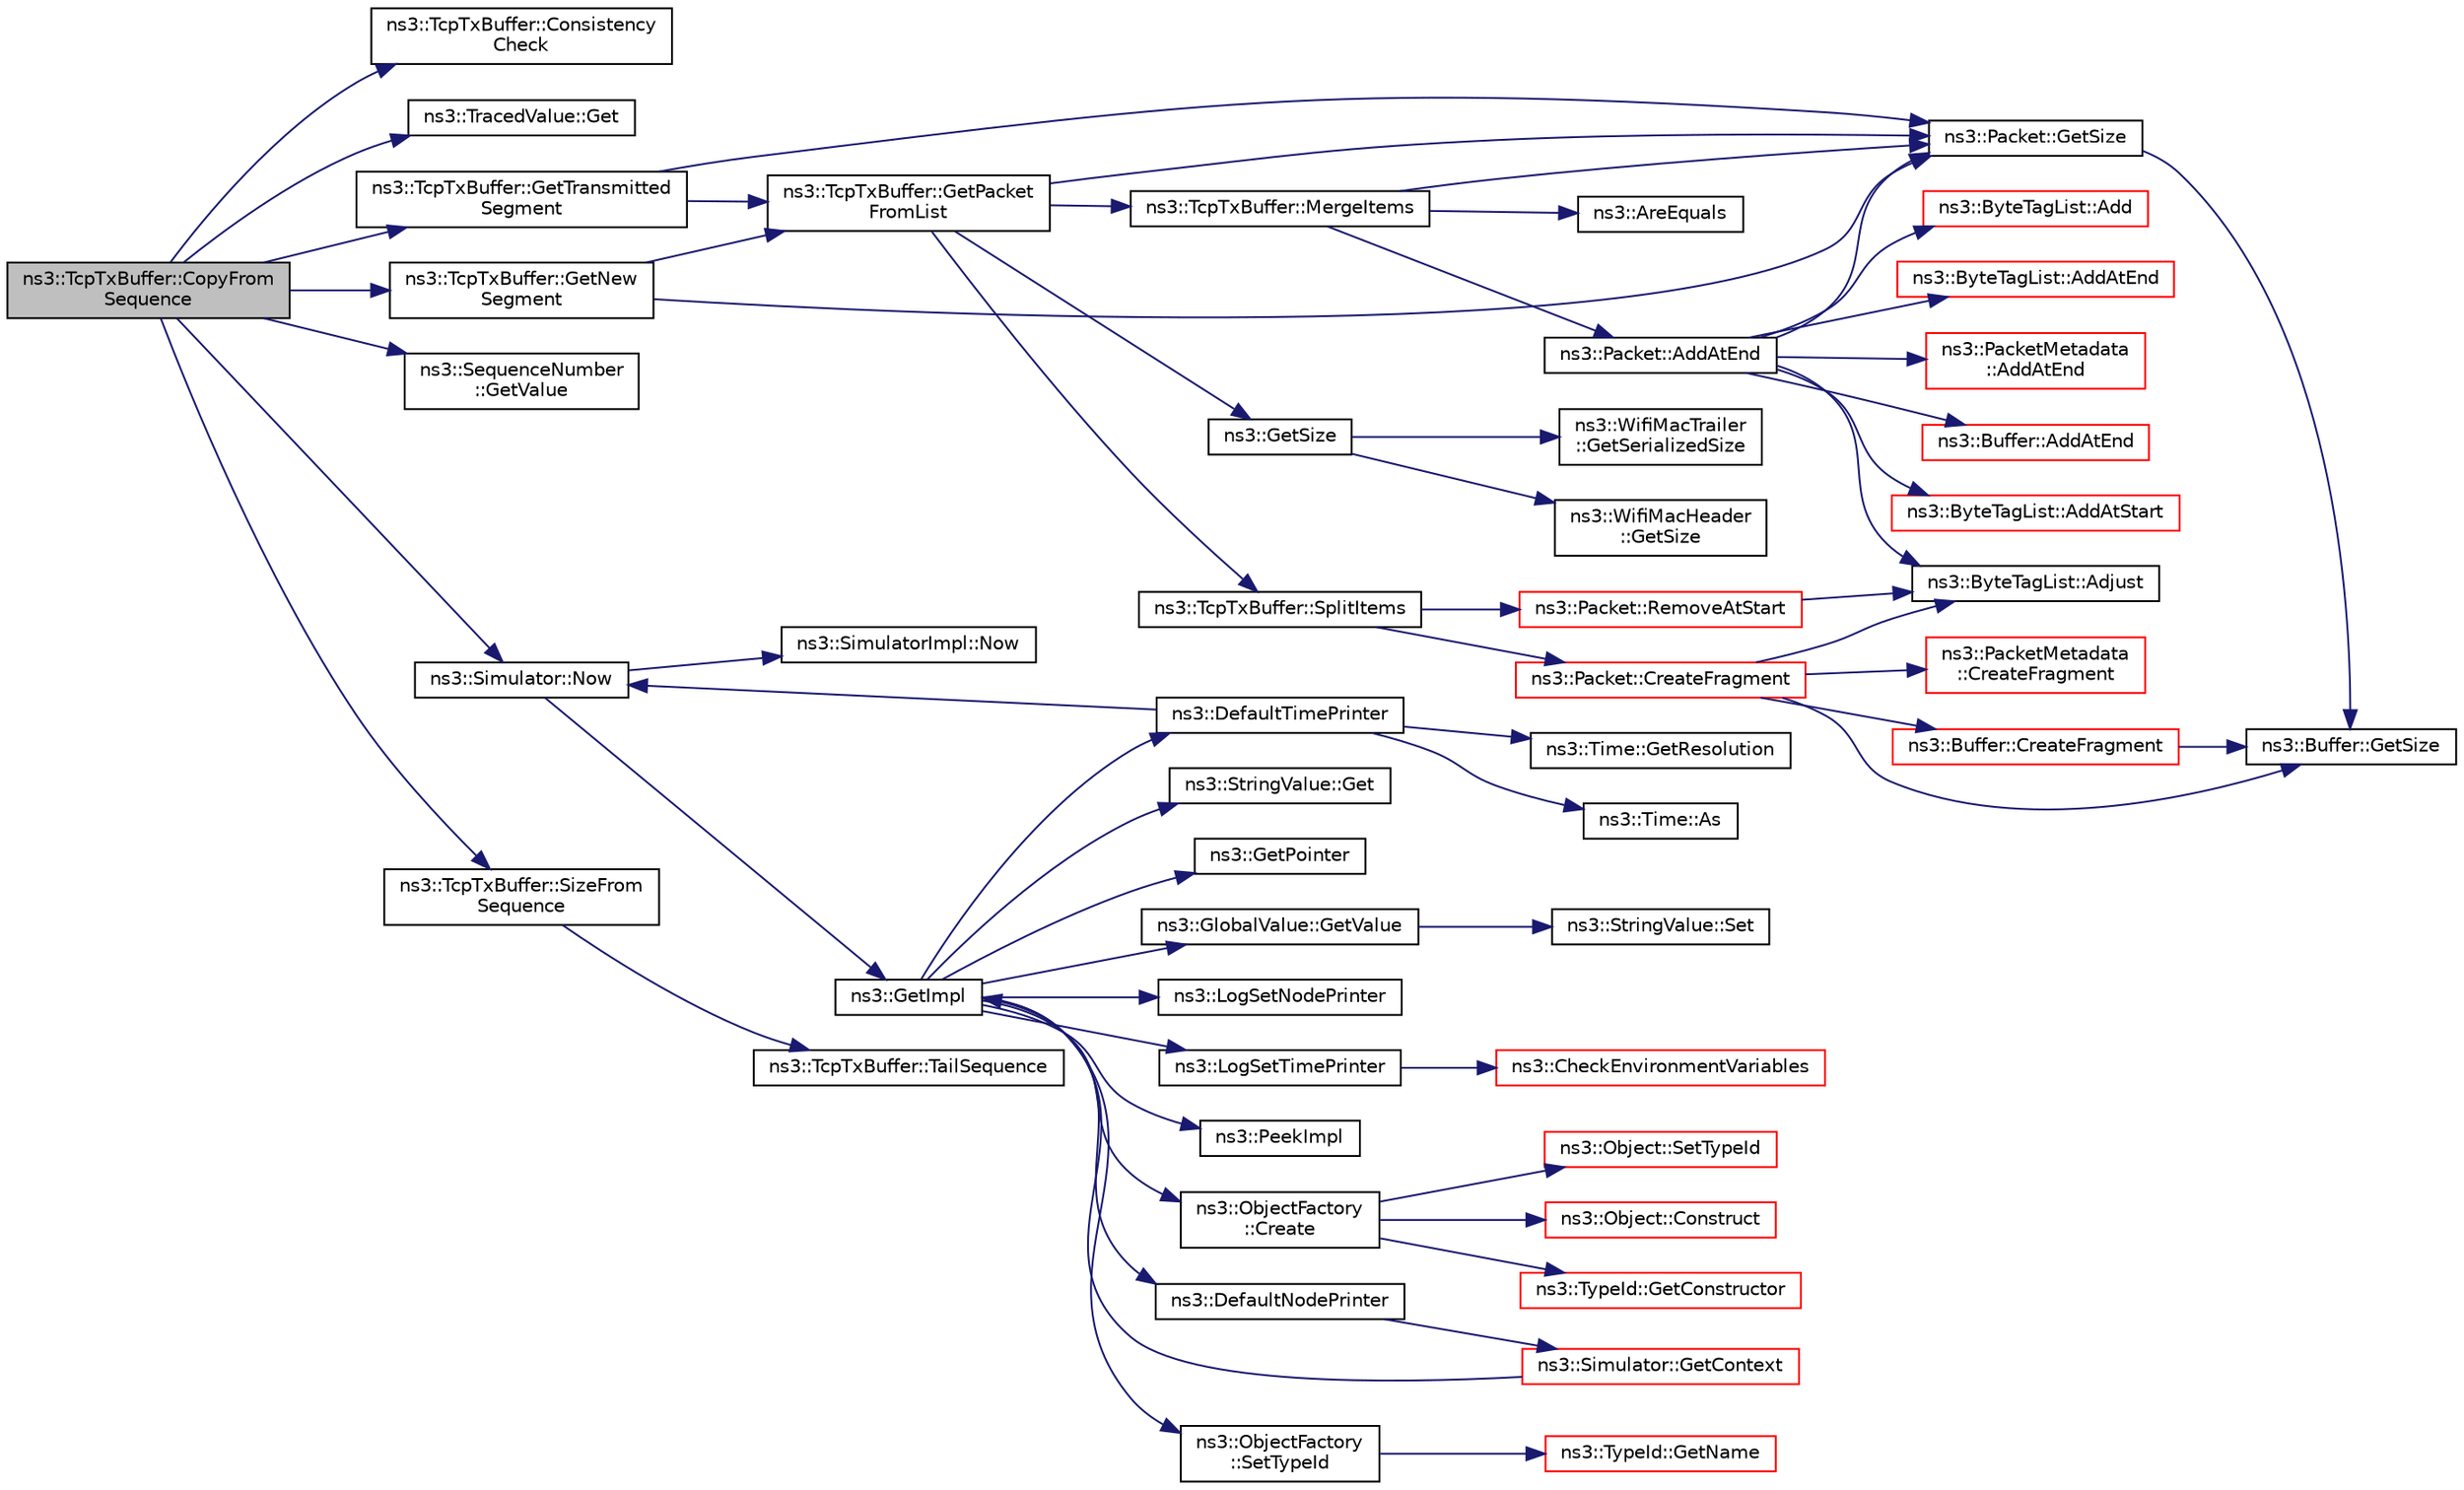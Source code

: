 digraph "ns3::TcpTxBuffer::CopyFromSequence"
{
 // LATEX_PDF_SIZE
  edge [fontname="Helvetica",fontsize="10",labelfontname="Helvetica",labelfontsize="10"];
  node [fontname="Helvetica",fontsize="10",shape=record];
  rankdir="LR";
  Node1 [label="ns3::TcpTxBuffer::CopyFrom\lSequence",height=0.2,width=0.4,color="black", fillcolor="grey75", style="filled", fontcolor="black",tooltip="Copy data from the range [seq, seq+numBytes) into a packet."];
  Node1 -> Node2 [color="midnightblue",fontsize="10",style="solid",fontname="Helvetica"];
  Node2 [label="ns3::TcpTxBuffer::Consistency\lCheck",height=0.2,width=0.4,color="black", fillcolor="white", style="filled",URL="$classns3_1_1_tcp_tx_buffer.html#a0d6e6e19c30a4bca5a83e987f89b8ecb",tooltip="Check if the values of sacked, lost, retrans, are in sync with the sent list."];
  Node1 -> Node3 [color="midnightblue",fontsize="10",style="solid",fontname="Helvetica"];
  Node3 [label="ns3::TracedValue::Get",height=0.2,width=0.4,color="black", fillcolor="white", style="filled",URL="$classns3_1_1_traced_value.html#af77ce761fca6254db42c875dd1a4cdc6",tooltip="Get the underlying value."];
  Node1 -> Node4 [color="midnightblue",fontsize="10",style="solid",fontname="Helvetica"];
  Node4 [label="ns3::TcpTxBuffer::GetNew\lSegment",height=0.2,width=0.4,color="black", fillcolor="white", style="filled",URL="$classns3_1_1_tcp_tx_buffer.html#a7f8012f60263f1184f63d68f95d9fed6",tooltip="Get a block of data not transmitted yet and move it into SentList."];
  Node4 -> Node5 [color="midnightblue",fontsize="10",style="solid",fontname="Helvetica"];
  Node5 [label="ns3::TcpTxBuffer::GetPacket\lFromList",height=0.2,width=0.4,color="black", fillcolor="white", style="filled",URL="$classns3_1_1_tcp_tx_buffer.html#a3935705ed28789f4e438479d207f61c8",tooltip="Get a block (which is returned as Packet) from a list."];
  Node5 -> Node6 [color="midnightblue",fontsize="10",style="solid",fontname="Helvetica"];
  Node6 [label="ns3::GetSize",height=0.2,width=0.4,color="black", fillcolor="white", style="filled",URL="$namespacens3.html#ac78f3ac928570be14da972e15dcf5946",tooltip="Return the total size of the packet after WifiMacHeader and FCS trailer have been added."];
  Node6 -> Node7 [color="midnightblue",fontsize="10",style="solid",fontname="Helvetica"];
  Node7 [label="ns3::WifiMacTrailer\l::GetSerializedSize",height=0.2,width=0.4,color="black", fillcolor="white", style="filled",URL="$classns3_1_1_wifi_mac_trailer.html#a8a3daec73a290310de86f9d3165c5146",tooltip=" "];
  Node6 -> Node8 [color="midnightblue",fontsize="10",style="solid",fontname="Helvetica"];
  Node8 [label="ns3::WifiMacHeader\l::GetSize",height=0.2,width=0.4,color="black", fillcolor="white", style="filled",URL="$classns3_1_1_wifi_mac_header.html#a5330ccda676bc7348bc633acc67df8fc",tooltip="Return the size of the WifiMacHeader in octets."];
  Node5 -> Node9 [color="midnightblue",fontsize="10",style="solid",fontname="Helvetica"];
  Node9 [label="ns3::Packet::GetSize",height=0.2,width=0.4,color="black", fillcolor="white", style="filled",URL="$classns3_1_1_packet.html#afff7cb1ff518ee6dc0d424e10a5ad6ec",tooltip="Returns the the size in bytes of the packet (including the zero-filled initial payload)."];
  Node9 -> Node10 [color="midnightblue",fontsize="10",style="solid",fontname="Helvetica"];
  Node10 [label="ns3::Buffer::GetSize",height=0.2,width=0.4,color="black", fillcolor="white", style="filled",URL="$classns3_1_1_buffer.html#a60c9172d2b102f8856c81b2126c8b209",tooltip=" "];
  Node5 -> Node11 [color="midnightblue",fontsize="10",style="solid",fontname="Helvetica"];
  Node11 [label="ns3::TcpTxBuffer::MergeItems",height=0.2,width=0.4,color="black", fillcolor="white", style="filled",URL="$classns3_1_1_tcp_tx_buffer.html#acd8b1a260f0016fcfd315db108ae596c",tooltip="Merge two TcpTxItem."];
  Node11 -> Node12 [color="midnightblue",fontsize="10",style="solid",fontname="Helvetica"];
  Node12 [label="ns3::Packet::AddAtEnd",height=0.2,width=0.4,color="black", fillcolor="white", style="filled",URL="$classns3_1_1_packet.html#a14ec3d4250b425468764de58f5837b6b",tooltip="Concatenate the input packet at the end of the current packet."];
  Node12 -> Node13 [color="midnightblue",fontsize="10",style="solid",fontname="Helvetica"];
  Node13 [label="ns3::ByteTagList::Add",height=0.2,width=0.4,color="red", fillcolor="white", style="filled",URL="$classns3_1_1_byte_tag_list.html#ac970192e923afc561a304d17af4b8a52",tooltip=" "];
  Node12 -> Node22 [color="midnightblue",fontsize="10",style="solid",fontname="Helvetica"];
  Node22 [label="ns3::ByteTagList::AddAtEnd",height=0.2,width=0.4,color="red", fillcolor="white", style="filled",URL="$classns3_1_1_byte_tag_list.html#a0d8aa9cf6aaf856eb08d4f4a01f38446",tooltip="Make sure that all offsets are smaller than appendOffset which represents the location where new byte..."];
  Node12 -> Node28 [color="midnightblue",fontsize="10",style="solid",fontname="Helvetica"];
  Node28 [label="ns3::PacketMetadata\l::AddAtEnd",height=0.2,width=0.4,color="red", fillcolor="white", style="filled",URL="$classns3_1_1_packet_metadata.html#af7ceb1a4a7ded625c85dbd477b5fc8b6",tooltip="Add a metadata at the metadata start."];
  Node12 -> Node47 [color="midnightblue",fontsize="10",style="solid",fontname="Helvetica"];
  Node47 [label="ns3::Buffer::AddAtEnd",height=0.2,width=0.4,color="red", fillcolor="white", style="filled",URL="$classns3_1_1_buffer.html#a92dd87809af24fb10696fee9a9cb56cf",tooltip=" "];
  Node12 -> Node55 [color="midnightblue",fontsize="10",style="solid",fontname="Helvetica"];
  Node55 [label="ns3::ByteTagList::AddAtStart",height=0.2,width=0.4,color="red", fillcolor="white", style="filled",URL="$classns3_1_1_byte_tag_list.html#acb4563fbe4299c55af41ba7a166b71d5",tooltip="Make sure that all offsets are bigger than prependOffset which represents the location where new byte..."];
  Node12 -> Node56 [color="midnightblue",fontsize="10",style="solid",fontname="Helvetica"];
  Node56 [label="ns3::ByteTagList::Adjust",height=0.2,width=0.4,color="black", fillcolor="white", style="filled",URL="$classns3_1_1_byte_tag_list.html#a1fec06d7e6daaf8039cf2a148e4090f2",tooltip="Adjust the offsets stored internally by the adjustment delta."];
  Node12 -> Node9 [color="midnightblue",fontsize="10",style="solid",fontname="Helvetica"];
  Node11 -> Node57 [color="midnightblue",fontsize="10",style="solid",fontname="Helvetica"];
  Node57 [label="ns3::AreEquals",height=0.2,width=0.4,color="black", fillcolor="white", style="filled",URL="$namespacens3.html#a5741ea74f5863292fe3722ea4f484438",tooltip=" "];
  Node11 -> Node9 [color="midnightblue",fontsize="10",style="solid",fontname="Helvetica"];
  Node5 -> Node58 [color="midnightblue",fontsize="10",style="solid",fontname="Helvetica"];
  Node58 [label="ns3::TcpTxBuffer::SplitItems",height=0.2,width=0.4,color="black", fillcolor="white", style="filled",URL="$classns3_1_1_tcp_tx_buffer.html#ab947e46d76f8ec882f6564969f4567a7",tooltip="Split one TcpTxItem."];
  Node58 -> Node59 [color="midnightblue",fontsize="10",style="solid",fontname="Helvetica"];
  Node59 [label="ns3::Packet::CreateFragment",height=0.2,width=0.4,color="red", fillcolor="white", style="filled",URL="$classns3_1_1_packet.html#acdb23fec2c1dbebd9e6917895e9bcc65",tooltip="Create a new packet which contains a fragment of the original packet."];
  Node59 -> Node56 [color="midnightblue",fontsize="10",style="solid",fontname="Helvetica"];
  Node59 -> Node60 [color="midnightblue",fontsize="10",style="solid",fontname="Helvetica"];
  Node60 [label="ns3::PacketMetadata\l::CreateFragment",height=0.2,width=0.4,color="red", fillcolor="white", style="filled",URL="$classns3_1_1_packet_metadata.html#a0d5fd6d6a05b04eb1bb9a00c05e6a16c",tooltip="Creates a fragment."];
  Node59 -> Node64 [color="midnightblue",fontsize="10",style="solid",fontname="Helvetica"];
  Node64 [label="ns3::Buffer::CreateFragment",height=0.2,width=0.4,color="red", fillcolor="white", style="filled",URL="$classns3_1_1_buffer.html#a2688c9b7aa22608ec955a40e048ec0dc",tooltip=" "];
  Node64 -> Node10 [color="midnightblue",fontsize="10",style="solid",fontname="Helvetica"];
  Node59 -> Node10 [color="midnightblue",fontsize="10",style="solid",fontname="Helvetica"];
  Node58 -> Node69 [color="midnightblue",fontsize="10",style="solid",fontname="Helvetica"];
  Node69 [label="ns3::Packet::RemoveAtStart",height=0.2,width=0.4,color="red", fillcolor="white", style="filled",URL="$classns3_1_1_packet.html#a78aa207e7921dd2f9f7e0d0b7a1c730a",tooltip="Remove size bytes from the start of the current packet."];
  Node69 -> Node56 [color="midnightblue",fontsize="10",style="solid",fontname="Helvetica"];
  Node4 -> Node9 [color="midnightblue",fontsize="10",style="solid",fontname="Helvetica"];
  Node1 -> Node70 [color="midnightblue",fontsize="10",style="solid",fontname="Helvetica"];
  Node70 [label="ns3::TcpTxBuffer::GetTransmitted\lSegment",height=0.2,width=0.4,color="black", fillcolor="white", style="filled",URL="$classns3_1_1_tcp_tx_buffer.html#a4de9715c65893a5cb8a869e72ed7bb10",tooltip="Get a block of data previously transmitted."];
  Node70 -> Node5 [color="midnightblue",fontsize="10",style="solid",fontname="Helvetica"];
  Node70 -> Node9 [color="midnightblue",fontsize="10",style="solid",fontname="Helvetica"];
  Node1 -> Node71 [color="midnightblue",fontsize="10",style="solid",fontname="Helvetica"];
  Node71 [label="ns3::SequenceNumber\l::GetValue",height=0.2,width=0.4,color="black", fillcolor="white", style="filled",URL="$classns3_1_1_sequence_number.html#ac16a0b2c43ad7e157edb610e858b309f",tooltip="Extracts the numeric value of the sequence number."];
  Node1 -> Node72 [color="midnightblue",fontsize="10",style="solid",fontname="Helvetica"];
  Node72 [label="ns3::Simulator::Now",height=0.2,width=0.4,color="black", fillcolor="white", style="filled",URL="$classns3_1_1_simulator.html#ac3178fa975b419f7875e7105be122800",tooltip="Return the current simulation virtual time."];
  Node72 -> Node73 [color="midnightblue",fontsize="10",style="solid",fontname="Helvetica"];
  Node73 [label="ns3::GetImpl",height=0.2,width=0.4,color="black", fillcolor="white", style="filled",URL="$group__simulator.html#ga42eb4eddad41528d4d99794a3dae3fd0",tooltip="Get the SimulatorImpl singleton."];
  Node73 -> Node74 [color="midnightblue",fontsize="10",style="solid",fontname="Helvetica"];
  Node74 [label="ns3::ObjectFactory\l::Create",height=0.2,width=0.4,color="black", fillcolor="white", style="filled",URL="$classns3_1_1_object_factory.html#a52eda277f4aaab54266134ba48102ad7",tooltip="Create an Object instance of the configured TypeId."];
  Node74 -> Node75 [color="midnightblue",fontsize="10",style="solid",fontname="Helvetica"];
  Node75 [label="ns3::Object::Construct",height=0.2,width=0.4,color="red", fillcolor="white", style="filled",URL="$classns3_1_1_object.html#a636e8411dc5228771f45c9b805d348fa",tooltip="Initialize all member variables registered as Attributes of this TypeId."];
  Node74 -> Node98 [color="midnightblue",fontsize="10",style="solid",fontname="Helvetica"];
  Node98 [label="ns3::TypeId::GetConstructor",height=0.2,width=0.4,color="red", fillcolor="white", style="filled",URL="$classns3_1_1_type_id.html#a66b2628edf921fc88945ec8a8f3a1683",tooltip="Get the constructor callback."];
  Node74 -> Node100 [color="midnightblue",fontsize="10",style="solid",fontname="Helvetica"];
  Node100 [label="ns3::Object::SetTypeId",height=0.2,width=0.4,color="red", fillcolor="white", style="filled",URL="$classns3_1_1_object.html#a19b1ebd8ec8fe404845e665880a6c5ad",tooltip="Set the TypeId of this Object."];
  Node73 -> Node103 [color="midnightblue",fontsize="10",style="solid",fontname="Helvetica"];
  Node103 [label="ns3::DefaultNodePrinter",height=0.2,width=0.4,color="black", fillcolor="white", style="filled",URL="$group__logging.html#gac4c06cbbed12229d85991ced145f6be2",tooltip="Default node id printer implementation."];
  Node103 -> Node104 [color="midnightblue",fontsize="10",style="solid",fontname="Helvetica"];
  Node104 [label="ns3::Simulator::GetContext",height=0.2,width=0.4,color="red", fillcolor="white", style="filled",URL="$classns3_1_1_simulator.html#a8514b74ee2c42916b351b33c4a963bb0",tooltip="Get the current simulation context."];
  Node104 -> Node73 [color="midnightblue",fontsize="10",style="solid",fontname="Helvetica"];
  Node73 -> Node106 [color="midnightblue",fontsize="10",style="solid",fontname="Helvetica"];
  Node106 [label="ns3::DefaultTimePrinter",height=0.2,width=0.4,color="black", fillcolor="white", style="filled",URL="$namespacens3.html#ae01c3c7786b644dfb8a0bb8f1201b269",tooltip="Default Time printer."];
  Node106 -> Node107 [color="midnightblue",fontsize="10",style="solid",fontname="Helvetica"];
  Node107 [label="ns3::Time::As",height=0.2,width=0.4,color="black", fillcolor="white", style="filled",URL="$classns3_1_1_time.html#ad5198e31c2512226ca0e58b31fad7fd0",tooltip="Attach a unit to a Time, to facilitate output in a specific unit."];
  Node106 -> Node108 [color="midnightblue",fontsize="10",style="solid",fontname="Helvetica"];
  Node108 [label="ns3::Time::GetResolution",height=0.2,width=0.4,color="black", fillcolor="white", style="filled",URL="$classns3_1_1_time.html#a1444f0f08b5e19f031157609e32fcf98",tooltip=" "];
  Node106 -> Node72 [color="midnightblue",fontsize="10",style="solid",fontname="Helvetica"];
  Node73 -> Node109 [color="midnightblue",fontsize="10",style="solid",fontname="Helvetica"];
  Node109 [label="ns3::StringValue::Get",height=0.2,width=0.4,color="black", fillcolor="white", style="filled",URL="$classns3_1_1_string_value.html#a6f208c2778fe1c7882e5cb429b8326ae",tooltip=" "];
  Node73 -> Node110 [color="midnightblue",fontsize="10",style="solid",fontname="Helvetica"];
  Node110 [label="ns3::GetPointer",height=0.2,width=0.4,color="black", fillcolor="white", style="filled",URL="$namespacens3.html#ab4e173cdfd43d17c1a40d5348510a670",tooltip=" "];
  Node73 -> Node111 [color="midnightblue",fontsize="10",style="solid",fontname="Helvetica"];
  Node111 [label="ns3::GlobalValue::GetValue",height=0.2,width=0.4,color="black", fillcolor="white", style="filled",URL="$classns3_1_1_global_value.html#a48a99242193fb69609a17332733e8600",tooltip="Get the value."];
  Node111 -> Node112 [color="midnightblue",fontsize="10",style="solid",fontname="Helvetica"];
  Node112 [label="ns3::StringValue::Set",height=0.2,width=0.4,color="black", fillcolor="white", style="filled",URL="$classns3_1_1_string_value.html#a17693012c6f2c52875e0d631fbf40155",tooltip="Set the value."];
  Node73 -> Node113 [color="midnightblue",fontsize="10",style="solid",fontname="Helvetica"];
  Node113 [label="ns3::LogSetNodePrinter",height=0.2,width=0.4,color="black", fillcolor="white", style="filled",URL="$namespacens3.html#aebac73305345f2e2803fdeb102a7705e",tooltip="Set the LogNodePrinter function to be used to prepend log messages with the node id."];
  Node73 -> Node114 [color="midnightblue",fontsize="10",style="solid",fontname="Helvetica"];
  Node114 [label="ns3::LogSetTimePrinter",height=0.2,width=0.4,color="black", fillcolor="white", style="filled",URL="$namespacens3.html#a46cd76678f7da29799d1b41994e12ec1",tooltip="Set the TimePrinter function to be used to prepend log messages with the simulation time."];
  Node114 -> Node115 [color="midnightblue",fontsize="10",style="solid",fontname="Helvetica"];
  Node115 [label="ns3::CheckEnvironmentVariables",height=0.2,width=0.4,color="red", fillcolor="white", style="filled",URL="$group__logging.html#gacdc0bdeb2d8a90089d4fb09c4b8569ff",tooltip="Parse the NS_LOG environment variable."];
  Node73 -> Node119 [color="midnightblue",fontsize="10",style="solid",fontname="Helvetica"];
  Node119 [label="ns3::PeekImpl",height=0.2,width=0.4,color="black", fillcolor="white", style="filled",URL="$group__simulator.html#ga233c5c38de117e4e4a5a9cd168694792",tooltip="Get the static SimulatorImpl instance."];
  Node73 -> Node120 [color="midnightblue",fontsize="10",style="solid",fontname="Helvetica"];
  Node120 [label="ns3::ObjectFactory\l::SetTypeId",height=0.2,width=0.4,color="black", fillcolor="white", style="filled",URL="$classns3_1_1_object_factory.html#a77dcd099064038a1eb7a6b8251229ec3",tooltip="Set the TypeId of the Objects to be created by this factory."];
  Node120 -> Node83 [color="midnightblue",fontsize="10",style="solid",fontname="Helvetica"];
  Node83 [label="ns3::TypeId::GetName",height=0.2,width=0.4,color="red", fillcolor="white", style="filled",URL="$classns3_1_1_type_id.html#abc4965475a579c2afdc668d7a7d58374",tooltip="Get the name."];
  Node72 -> Node121 [color="midnightblue",fontsize="10",style="solid",fontname="Helvetica"];
  Node121 [label="ns3::SimulatorImpl::Now",height=0.2,width=0.4,color="black", fillcolor="white", style="filled",URL="$classns3_1_1_simulator_impl.html#aa516c50060846adc6fd316e83ef0797c",tooltip="Return the current simulation virtual time."];
  Node1 -> Node122 [color="midnightblue",fontsize="10",style="solid",fontname="Helvetica"];
  Node122 [label="ns3::TcpTxBuffer::SizeFrom\lSequence",height=0.2,width=0.4,color="black", fillcolor="white", style="filled",URL="$classns3_1_1_tcp_tx_buffer.html#a42b6afc017d2b94c96354df345c49b87",tooltip="Returns the number of bytes from the buffer in the range [seq, tailSequence)"];
  Node122 -> Node123 [color="midnightblue",fontsize="10",style="solid",fontname="Helvetica"];
  Node123 [label="ns3::TcpTxBuffer::TailSequence",height=0.2,width=0.4,color="black", fillcolor="white", style="filled",URL="$classns3_1_1_tcp_tx_buffer.html#aa61abccc56655c6f0a119a8a2f6ef74f",tooltip="Get the sequence number of the buffer tail (plus one)"];
}
